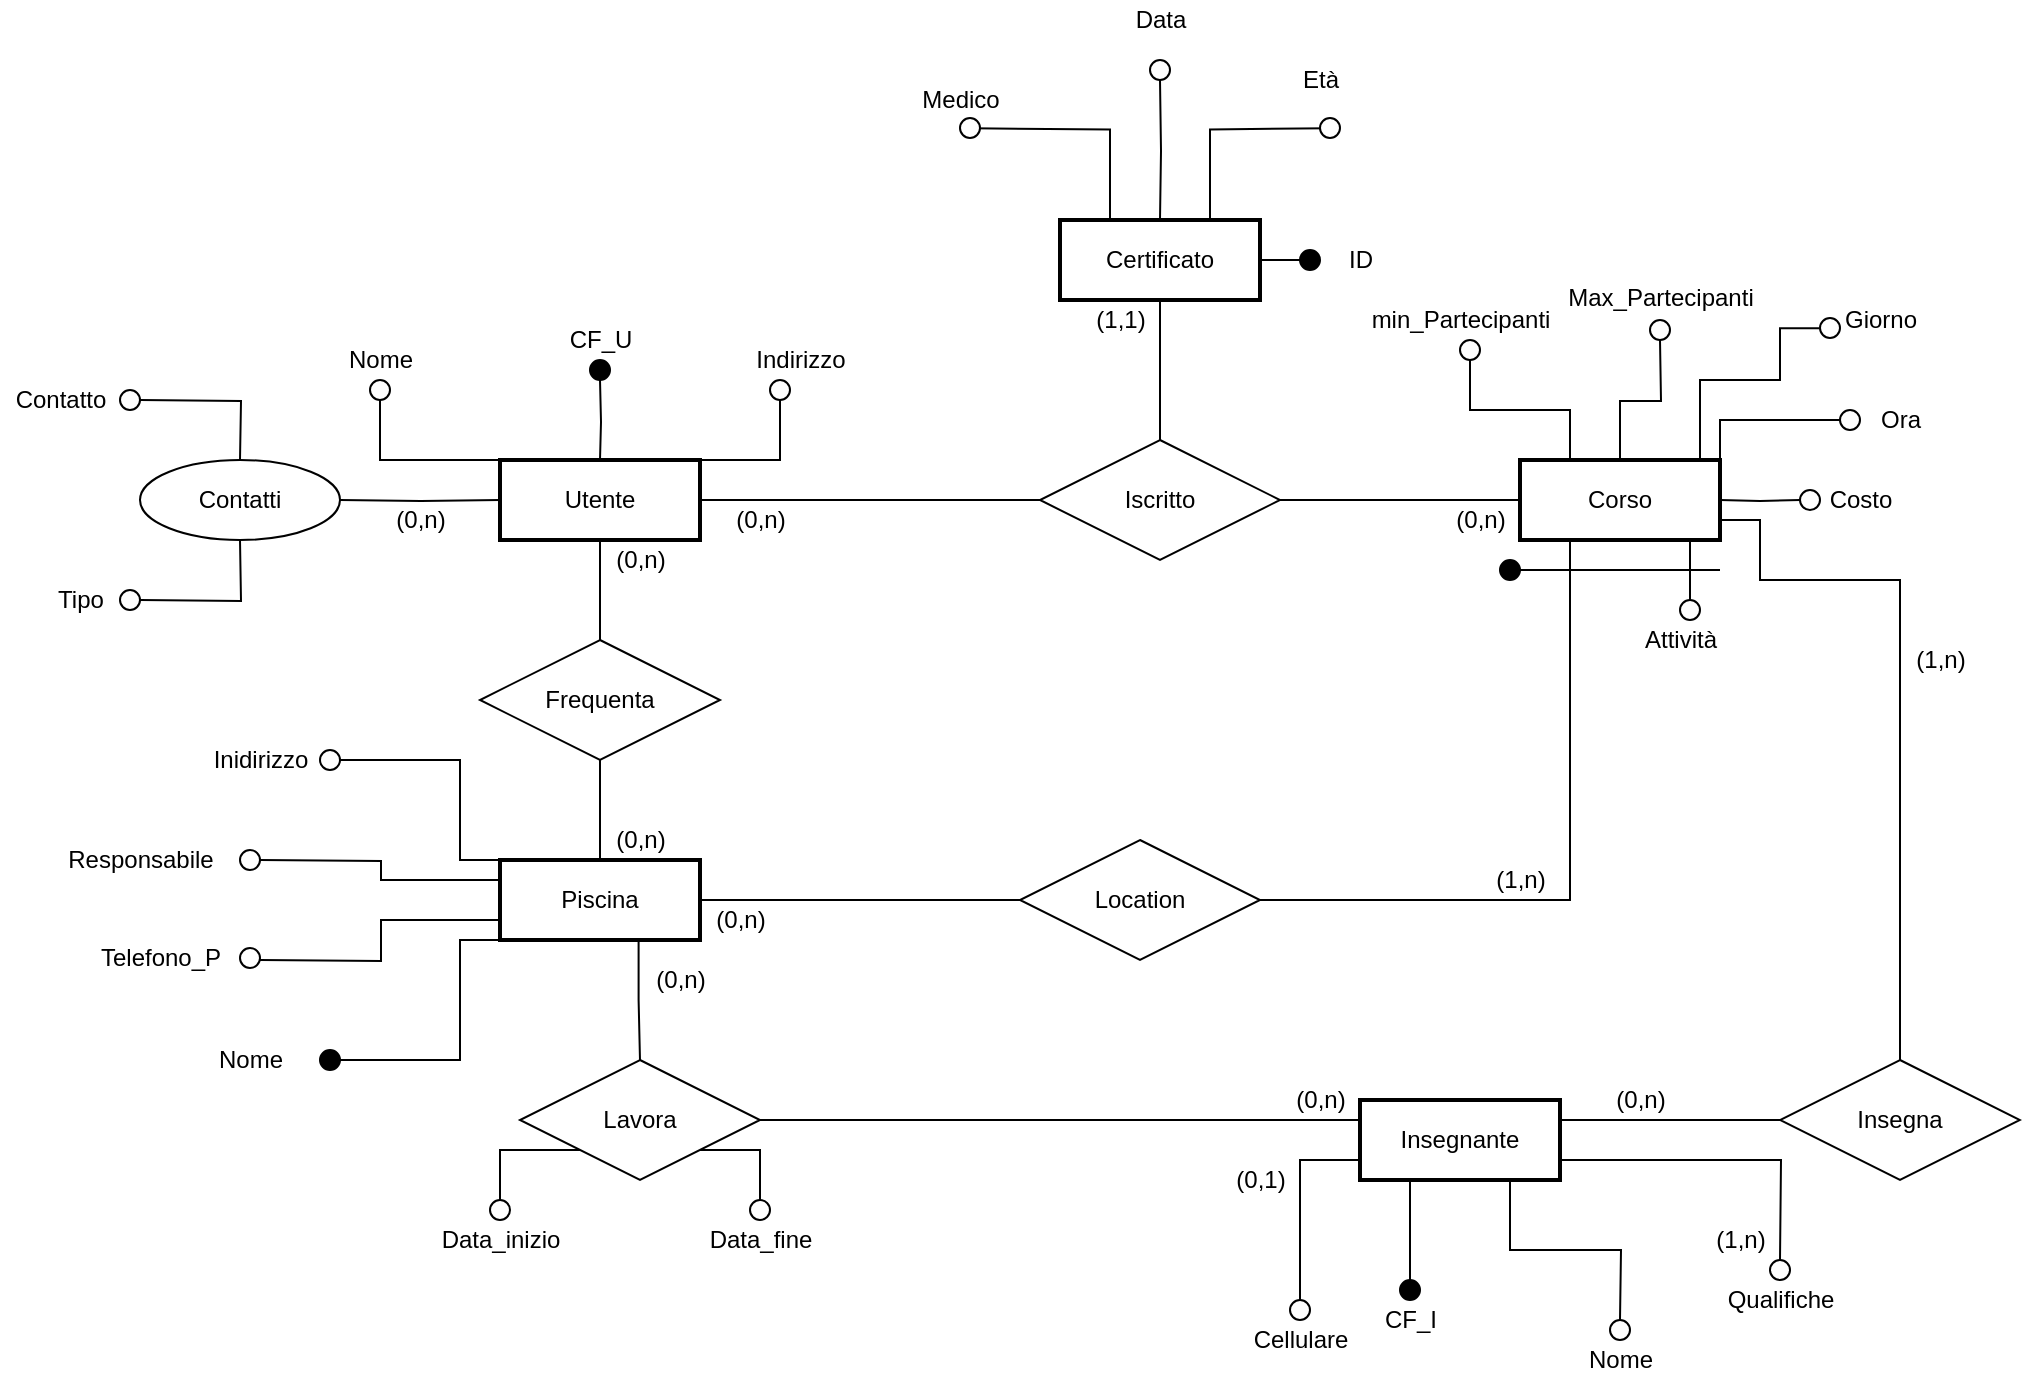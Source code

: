 <mxfile version="17.1.2" type="github">
  <diagram id="R2lEEEUBdFMjLlhIrx00" name="Page-1">
    <mxGraphModel dx="1440" dy="635" grid="1" gridSize="10" guides="1" tooltips="1" connect="1" arrows="1" fold="1" page="1" pageScale="1" pageWidth="1600" pageHeight="900" math="0" shadow="0" extFonts="Permanent Marker^https://fonts.googleapis.com/css?family=Permanent+Marker">
      <root>
        <mxCell id="0" />
        <mxCell id="1" parent="0" />
        <mxCell id="5CXdZSQUnjhNJFEUCRJK-9" style="edgeStyle=orthogonalEdgeStyle;rounded=0;orthogonalLoop=1;jettySize=auto;html=1;exitX=0;exitY=0;exitDx=0;exitDy=0;entryX=0.5;entryY=1;entryDx=0;entryDy=0;endArrow=none;endFill=0;" parent="1" source="5CXdZSQUnjhNJFEUCRJK-2" edge="1">
          <mxGeometry relative="1" as="geometry">
            <Array as="points">
              <mxPoint x="300" y="280" />
            </Array>
            <mxPoint x="300" y="250" as="targetPoint" />
          </mxGeometry>
        </mxCell>
        <mxCell id="5CXdZSQUnjhNJFEUCRJK-11" style="edgeStyle=orthogonalEdgeStyle;rounded=0;orthogonalLoop=1;jettySize=auto;html=1;exitX=1;exitY=0;exitDx=0;exitDy=0;endArrow=none;endFill=0;" parent="1" source="5CXdZSQUnjhNJFEUCRJK-2" edge="1">
          <mxGeometry relative="1" as="geometry">
            <Array as="points">
              <mxPoint x="500" y="280" />
              <mxPoint x="500" y="250" />
            </Array>
            <mxPoint x="500" y="250" as="targetPoint" />
          </mxGeometry>
        </mxCell>
        <mxCell id="OpI3ypkKG4rH72OdDRT5-32" style="edgeStyle=orthogonalEdgeStyle;rounded=0;orthogonalLoop=1;jettySize=auto;html=1;exitX=1;exitY=0.5;exitDx=0;exitDy=0;entryX=0;entryY=0.5;entryDx=0;entryDy=0;endArrow=none;endFill=0;" parent="1" source="5CXdZSQUnjhNJFEUCRJK-2" target="OpI3ypkKG4rH72OdDRT5-29" edge="1">
          <mxGeometry relative="1" as="geometry" />
        </mxCell>
        <mxCell id="5CXdZSQUnjhNJFEUCRJK-2" value="Utente" style="whiteSpace=wrap;html=1;align=center;strokeWidth=2;" parent="1" vertex="1">
          <mxGeometry x="360" y="280" width="100" height="40" as="geometry" />
        </mxCell>
        <mxCell id="OpI3ypkKG4rH72OdDRT5-14" style="edgeStyle=orthogonalEdgeStyle;rounded=0;orthogonalLoop=1;jettySize=auto;html=1;exitX=0.5;exitY=0;exitDx=0;exitDy=0;entryX=0.5;entryY=1;entryDx=0;entryDy=0;endArrow=none;endFill=0;" parent="1" source="5CXdZSQUnjhNJFEUCRJK-3" target="5CXdZSQUnjhNJFEUCRJK-2" edge="1">
          <mxGeometry relative="1" as="geometry" />
        </mxCell>
        <mxCell id="OpI3ypkKG4rH72OdDRT5-15" style="edgeStyle=orthogonalEdgeStyle;rounded=0;orthogonalLoop=1;jettySize=auto;html=1;exitX=0.5;exitY=1;exitDx=0;exitDy=0;entryX=0.5;entryY=0;entryDx=0;entryDy=0;endArrow=none;endFill=0;" parent="1" source="5CXdZSQUnjhNJFEUCRJK-3" target="OpI3ypkKG4rH72OdDRT5-13" edge="1">
          <mxGeometry relative="1" as="geometry" />
        </mxCell>
        <mxCell id="5CXdZSQUnjhNJFEUCRJK-3" value="Frequenta" style="shape=rhombus;perimeter=rhombusPerimeter;whiteSpace=wrap;html=1;align=center;" parent="1" vertex="1">
          <mxGeometry x="350" y="370" width="120" height="60" as="geometry" />
        </mxCell>
        <mxCell id="5CXdZSQUnjhNJFEUCRJK-10" style="edgeStyle=orthogonalEdgeStyle;rounded=0;orthogonalLoop=1;jettySize=auto;html=1;entryX=0.5;entryY=0;entryDx=0;entryDy=0;endArrow=none;endFill=0;startArrow=none;" parent="1" target="5CXdZSQUnjhNJFEUCRJK-2" edge="1">
          <mxGeometry relative="1" as="geometry">
            <mxPoint x="410" y="240" as="sourcePoint" />
          </mxGeometry>
        </mxCell>
        <mxCell id="OpI3ypkKG4rH72OdDRT5-2" style="edgeStyle=orthogonalEdgeStyle;rounded=0;orthogonalLoop=1;jettySize=auto;html=1;exitX=1;exitY=0.5;exitDx=0;exitDy=0;entryX=0;entryY=0.5;entryDx=0;entryDy=0;endArrow=none;endFill=0;" parent="1" target="5CXdZSQUnjhNJFEUCRJK-2" edge="1">
          <mxGeometry relative="1" as="geometry">
            <mxPoint x="280" y="300" as="sourcePoint" />
          </mxGeometry>
        </mxCell>
        <mxCell id="OpI3ypkKG4rH72OdDRT5-3" value="(0,n)" style="text;html=1;align=center;verticalAlign=middle;resizable=0;points=[];autosize=1;strokeColor=none;fillColor=none;" parent="1" vertex="1">
          <mxGeometry x="300" y="300" width="40" height="20" as="geometry" />
        </mxCell>
        <mxCell id="OpI3ypkKG4rH72OdDRT5-8" style="edgeStyle=orthogonalEdgeStyle;rounded=0;orthogonalLoop=1;jettySize=auto;html=1;exitX=1;exitY=0.5;exitDx=0;exitDy=0;entryX=0.5;entryY=0;entryDx=0;entryDy=0;endArrow=none;endFill=0;" parent="1" edge="1">
          <mxGeometry relative="1" as="geometry">
            <mxPoint x="180.0" y="250" as="sourcePoint" />
            <mxPoint x="230" y="280" as="targetPoint" />
          </mxGeometry>
        </mxCell>
        <mxCell id="OpI3ypkKG4rH72OdDRT5-7" style="edgeStyle=orthogonalEdgeStyle;rounded=0;orthogonalLoop=1;jettySize=auto;html=1;exitX=1;exitY=0.5;exitDx=0;exitDy=0;endArrow=none;endFill=0;" parent="1" edge="1">
          <mxGeometry relative="1" as="geometry">
            <mxPoint x="180.0" y="350" as="sourcePoint" />
            <mxPoint x="230" y="320" as="targetPoint" />
          </mxGeometry>
        </mxCell>
        <mxCell id="OpI3ypkKG4rH72OdDRT5-46" style="edgeStyle=orthogonalEdgeStyle;rounded=0;orthogonalLoop=1;jettySize=auto;html=1;exitX=1;exitY=0.5;exitDx=0;exitDy=0;entryX=0;entryY=0.5;entryDx=0;entryDy=0;endArrow=none;endFill=0;" parent="1" source="OpI3ypkKG4rH72OdDRT5-13" target="OpI3ypkKG4rH72OdDRT5-45" edge="1">
          <mxGeometry relative="1" as="geometry" />
        </mxCell>
        <mxCell id="OpI3ypkKG4rH72OdDRT5-75" style="edgeStyle=orthogonalEdgeStyle;rounded=0;orthogonalLoop=1;jettySize=auto;html=1;exitX=0.693;exitY=1;exitDx=0;exitDy=0;entryX=0.5;entryY=0;entryDx=0;entryDy=0;endArrow=none;endFill=0;exitPerimeter=0;" parent="1" source="OpI3ypkKG4rH72OdDRT5-13" target="OpI3ypkKG4rH72OdDRT5-74" edge="1">
          <mxGeometry relative="1" as="geometry" />
        </mxCell>
        <mxCell id="OpI3ypkKG4rH72OdDRT5-13" value="Piscina" style="whiteSpace=wrap;html=1;align=center;strokeWidth=2;" parent="1" vertex="1">
          <mxGeometry x="360" y="480" width="100" height="40" as="geometry" />
        </mxCell>
        <mxCell id="OpI3ypkKG4rH72OdDRT5-21" style="edgeStyle=orthogonalEdgeStyle;rounded=0;orthogonalLoop=1;jettySize=auto;html=1;exitX=1;exitY=0.5;exitDx=0;exitDy=0;entryX=0;entryY=0;entryDx=0;entryDy=0;endArrow=none;endFill=0;" parent="1" target="OpI3ypkKG4rH72OdDRT5-13" edge="1">
          <mxGeometry relative="1" as="geometry">
            <Array as="points">
              <mxPoint x="340" y="430" />
              <mxPoint x="340" y="480" />
            </Array>
            <mxPoint x="280" y="430" as="sourcePoint" />
          </mxGeometry>
        </mxCell>
        <mxCell id="OpI3ypkKG4rH72OdDRT5-22" style="edgeStyle=orthogonalEdgeStyle;rounded=0;orthogonalLoop=1;jettySize=auto;html=1;exitX=1;exitY=0.5;exitDx=0;exitDy=0;entryX=0;entryY=0.25;entryDx=0;entryDy=0;endArrow=none;endFill=0;" parent="1" target="OpI3ypkKG4rH72OdDRT5-13" edge="1">
          <mxGeometry relative="1" as="geometry">
            <mxPoint x="240" y="480" as="sourcePoint" />
          </mxGeometry>
        </mxCell>
        <mxCell id="OpI3ypkKG4rH72OdDRT5-24" style="edgeStyle=orthogonalEdgeStyle;rounded=0;orthogonalLoop=1;jettySize=auto;html=1;exitX=1;exitY=0.5;exitDx=0;exitDy=0;endArrow=none;endFill=0;entryX=0;entryY=0.75;entryDx=0;entryDy=0;" parent="1" target="OpI3ypkKG4rH72OdDRT5-13" edge="1">
          <mxGeometry relative="1" as="geometry">
            <mxPoint x="320" y="520" as="targetPoint" />
            <mxPoint x="240" y="530" as="sourcePoint" />
          </mxGeometry>
        </mxCell>
        <mxCell id="OpI3ypkKG4rH72OdDRT5-25" style="edgeStyle=orthogonalEdgeStyle;rounded=0;orthogonalLoop=1;jettySize=auto;html=1;exitX=1;exitY=0.5;exitDx=0;exitDy=0;entryX=0;entryY=1;entryDx=0;entryDy=0;endArrow=none;endFill=0;" parent="1" target="OpI3ypkKG4rH72OdDRT5-13" edge="1">
          <mxGeometry relative="1" as="geometry">
            <Array as="points">
              <mxPoint x="340" y="580" />
              <mxPoint x="340" y="520" />
            </Array>
            <mxPoint x="280" y="580" as="sourcePoint" />
          </mxGeometry>
        </mxCell>
        <mxCell id="OpI3ypkKG4rH72OdDRT5-26" value="(0,n)" style="text;html=1;align=center;verticalAlign=middle;resizable=0;points=[];autosize=1;strokeColor=none;fillColor=none;" parent="1" vertex="1">
          <mxGeometry x="410" y="320" width="40" height="20" as="geometry" />
        </mxCell>
        <mxCell id="OpI3ypkKG4rH72OdDRT5-28" value="(0,n)" style="text;html=1;align=center;verticalAlign=middle;resizable=0;points=[];autosize=1;strokeColor=none;fillColor=none;" parent="1" vertex="1">
          <mxGeometry x="410" y="460" width="40" height="20" as="geometry" />
        </mxCell>
        <mxCell id="OpI3ypkKG4rH72OdDRT5-34" style="edgeStyle=orthogonalEdgeStyle;rounded=0;orthogonalLoop=1;jettySize=auto;html=1;exitX=1;exitY=0.5;exitDx=0;exitDy=0;entryX=0;entryY=0.5;entryDx=0;entryDy=0;endArrow=none;endFill=0;" parent="1" source="OpI3ypkKG4rH72OdDRT5-29" target="OpI3ypkKG4rH72OdDRT5-30" edge="1">
          <mxGeometry relative="1" as="geometry" />
        </mxCell>
        <mxCell id="OpI3ypkKG4rH72OdDRT5-29" value="Iscritto" style="shape=rhombus;perimeter=rhombusPerimeter;whiteSpace=wrap;html=1;align=center;" parent="1" vertex="1">
          <mxGeometry x="630" y="270" width="120" height="60" as="geometry" />
        </mxCell>
        <mxCell id="OpI3ypkKG4rH72OdDRT5-53" style="edgeStyle=orthogonalEdgeStyle;rounded=0;orthogonalLoop=1;jettySize=auto;html=1;exitX=0.75;exitY=1;exitDx=0;exitDy=0;entryX=0.5;entryY=0;entryDx=0;entryDy=0;endArrow=none;endFill=0;" parent="1" source="OpI3ypkKG4rH72OdDRT5-30" edge="1">
          <mxGeometry relative="1" as="geometry">
            <mxPoint x="955" y="350" as="targetPoint" />
          </mxGeometry>
        </mxCell>
        <mxCell id="OpI3ypkKG4rH72OdDRT5-71" style="edgeStyle=orthogonalEdgeStyle;rounded=0;orthogonalLoop=1;jettySize=auto;html=1;exitX=1;exitY=0.75;exitDx=0;exitDy=0;endArrow=none;endFill=0;" parent="1" source="OpI3ypkKG4rH72OdDRT5-30" edge="1">
          <mxGeometry relative="1" as="geometry">
            <mxPoint x="1060" y="580" as="targetPoint" />
            <Array as="points">
              <mxPoint x="990" y="310" />
              <mxPoint x="990" y="340" />
              <mxPoint x="1060" y="340" />
            </Array>
          </mxGeometry>
        </mxCell>
        <mxCell id="OpI3ypkKG4rH72OdDRT5-30" value="Corso" style="whiteSpace=wrap;html=1;align=center;strokeWidth=2;" parent="1" vertex="1">
          <mxGeometry x="870" y="280" width="100" height="40" as="geometry" />
        </mxCell>
        <mxCell id="OpI3ypkKG4rH72OdDRT5-33" style="edgeStyle=orthogonalEdgeStyle;rounded=0;orthogonalLoop=1;jettySize=auto;html=1;exitX=0.5;exitY=1;exitDx=0;exitDy=0;endArrow=none;endFill=0;" parent="1" source="OpI3ypkKG4rH72OdDRT5-31" target="OpI3ypkKG4rH72OdDRT5-29" edge="1">
          <mxGeometry relative="1" as="geometry" />
        </mxCell>
        <mxCell id="OpI3ypkKG4rH72OdDRT5-51" style="edgeStyle=orthogonalEdgeStyle;rounded=0;orthogonalLoop=1;jettySize=auto;html=1;exitX=1;exitY=0.5;exitDx=0;exitDy=0;entryX=0;entryY=0.5;entryDx=0;entryDy=0;endArrow=none;endFill=0;" parent="1" source="OpI3ypkKG4rH72OdDRT5-31" edge="1">
          <mxGeometry relative="1" as="geometry">
            <mxPoint x="760.0" y="180" as="targetPoint" />
          </mxGeometry>
        </mxCell>
        <mxCell id="OpI3ypkKG4rH72OdDRT5-31" value="Certificato" style="whiteSpace=wrap;html=1;align=center;strokeWidth=2;" parent="1" vertex="1">
          <mxGeometry x="640" y="160" width="100" height="40" as="geometry" />
        </mxCell>
        <mxCell id="OpI3ypkKG4rH72OdDRT5-38" style="edgeStyle=orthogonalEdgeStyle;rounded=0;orthogonalLoop=1;jettySize=auto;html=1;exitX=1;exitY=1;exitDx=0;exitDy=0;entryX=0.25;entryY=0;entryDx=0;entryDy=0;endArrow=none;endFill=0;" parent="1" target="OpI3ypkKG4rH72OdDRT5-31" edge="1">
          <mxGeometry relative="1" as="geometry">
            <mxPoint x="595.248" y="114.185" as="sourcePoint" />
          </mxGeometry>
        </mxCell>
        <mxCell id="OpI3ypkKG4rH72OdDRT5-39" style="edgeStyle=orthogonalEdgeStyle;rounded=0;orthogonalLoop=1;jettySize=auto;html=1;exitX=0.5;exitY=1;exitDx=0;exitDy=0;entryX=0.5;entryY=0;entryDx=0;entryDy=0;endArrow=none;endFill=0;" parent="1" target="OpI3ypkKG4rH72OdDRT5-31" edge="1">
          <mxGeometry relative="1" as="geometry">
            <mxPoint x="690" y="90" as="sourcePoint" />
          </mxGeometry>
        </mxCell>
        <mxCell id="OpI3ypkKG4rH72OdDRT5-40" style="edgeStyle=orthogonalEdgeStyle;rounded=0;orthogonalLoop=1;jettySize=auto;html=1;exitX=0;exitY=1;exitDx=0;exitDy=0;entryX=0.75;entryY=0;entryDx=0;entryDy=0;endArrow=none;endFill=0;" parent="1" target="OpI3ypkKG4rH72OdDRT5-31" edge="1">
          <mxGeometry relative="1" as="geometry">
            <mxPoint x="774.696" y="114.163" as="sourcePoint" />
          </mxGeometry>
        </mxCell>
        <mxCell id="OpI3ypkKG4rH72OdDRT5-41" value="(1,1)" style="text;html=1;align=center;verticalAlign=middle;resizable=0;points=[];autosize=1;strokeColor=none;fillColor=none;" parent="1" vertex="1">
          <mxGeometry x="650" y="200" width="40" height="20" as="geometry" />
        </mxCell>
        <mxCell id="OpI3ypkKG4rH72OdDRT5-43" value="(0,n)" style="text;html=1;align=center;verticalAlign=middle;resizable=0;points=[];autosize=1;strokeColor=none;fillColor=none;" parent="1" vertex="1">
          <mxGeometry x="470" y="300" width="40" height="20" as="geometry" />
        </mxCell>
        <mxCell id="OpI3ypkKG4rH72OdDRT5-44" value="(0,n)" style="text;html=1;align=center;verticalAlign=middle;resizable=0;points=[];autosize=1;strokeColor=none;fillColor=none;" parent="1" vertex="1">
          <mxGeometry x="830" y="300" width="40" height="20" as="geometry" />
        </mxCell>
        <mxCell id="OpI3ypkKG4rH72OdDRT5-47" style="edgeStyle=orthogonalEdgeStyle;rounded=0;orthogonalLoop=1;jettySize=auto;html=1;exitX=1;exitY=0.5;exitDx=0;exitDy=0;endArrow=none;endFill=0;entryX=0.25;entryY=1;entryDx=0;entryDy=0;" parent="1" source="OpI3ypkKG4rH72OdDRT5-45" target="OpI3ypkKG4rH72OdDRT5-30" edge="1">
          <mxGeometry relative="1" as="geometry">
            <mxPoint x="1200" y="320" as="targetPoint" />
            <Array as="points">
              <mxPoint x="895" y="500" />
            </Array>
          </mxGeometry>
        </mxCell>
        <mxCell id="OpI3ypkKG4rH72OdDRT5-45" value="Location" style="shape=rhombus;perimeter=rhombusPerimeter;whiteSpace=wrap;html=1;align=center;" parent="1" vertex="1">
          <mxGeometry x="620" y="470" width="120" height="60" as="geometry" />
        </mxCell>
        <mxCell id="OpI3ypkKG4rH72OdDRT5-48" value="(0,n)" style="text;html=1;align=center;verticalAlign=middle;resizable=0;points=[];autosize=1;strokeColor=none;fillColor=none;" parent="1" vertex="1">
          <mxGeometry x="460" y="500" width="40" height="20" as="geometry" />
        </mxCell>
        <mxCell id="OpI3ypkKG4rH72OdDRT5-49" value="(1,n)" style="text;html=1;align=center;verticalAlign=middle;resizable=0;points=[];autosize=1;strokeColor=none;fillColor=none;" parent="1" vertex="1">
          <mxGeometry x="850" y="480" width="40" height="20" as="geometry" />
        </mxCell>
        <mxCell id="OpI3ypkKG4rH72OdDRT5-54" value="" style="line;strokeWidth=1;rotatable=0;dashed=0;labelPosition=right;align=left;verticalAlign=middle;spacingTop=0;spacingLeft=6;points=[];portConstraint=eastwest;" parent="1" vertex="1">
          <mxGeometry x="870" y="330" width="100" height="10" as="geometry" />
        </mxCell>
        <mxCell id="OpI3ypkKG4rH72OdDRT5-57" value="" style="ellipse;whiteSpace=wrap;html=1;aspect=fixed;strokeWidth=1;fillColor=#000000;" parent="1" vertex="1">
          <mxGeometry x="860" y="330" width="10" height="10" as="geometry" />
        </mxCell>
        <mxCell id="OpI3ypkKG4rH72OdDRT5-65" style="edgeStyle=orthogonalEdgeStyle;rounded=0;orthogonalLoop=1;jettySize=auto;html=1;exitX=0.5;exitY=1;exitDx=0;exitDy=0;entryX=0.25;entryY=0;entryDx=0;entryDy=0;endArrow=none;endFill=0;" parent="1" source="ocWY-6eV0XCtgGsiYkdO-39" target="OpI3ypkKG4rH72OdDRT5-30" edge="1">
          <mxGeometry relative="1" as="geometry">
            <mxPoint x="840" y="250.0" as="sourcePoint" />
          </mxGeometry>
        </mxCell>
        <mxCell id="OpI3ypkKG4rH72OdDRT5-66" style="edgeStyle=orthogonalEdgeStyle;rounded=0;orthogonalLoop=1;jettySize=auto;html=1;exitX=0.5;exitY=1;exitDx=0;exitDy=0;entryX=0.5;entryY=0;entryDx=0;entryDy=0;endArrow=none;endFill=0;" parent="1" target="OpI3ypkKG4rH72OdDRT5-30" edge="1">
          <mxGeometry relative="1" as="geometry">
            <mxPoint x="940" y="220" as="sourcePoint" />
          </mxGeometry>
        </mxCell>
        <mxCell id="OpI3ypkKG4rH72OdDRT5-67" style="edgeStyle=orthogonalEdgeStyle;rounded=0;orthogonalLoop=1;jettySize=auto;html=1;exitX=0;exitY=1;exitDx=0;exitDy=0;entryX=0.75;entryY=0;entryDx=0;entryDy=0;endArrow=none;endFill=0;" parent="1" target="OpI3ypkKG4rH72OdDRT5-30" edge="1">
          <mxGeometry relative="1" as="geometry">
            <Array as="points">
              <mxPoint x="1000" y="214" />
              <mxPoint x="1000" y="240" />
              <mxPoint x="960" y="240" />
              <mxPoint x="960" y="280" />
            </Array>
            <mxPoint x="1019.645" y="214.142" as="sourcePoint" />
          </mxGeometry>
        </mxCell>
        <mxCell id="OpI3ypkKG4rH72OdDRT5-68" style="edgeStyle=orthogonalEdgeStyle;rounded=0;orthogonalLoop=1;jettySize=auto;html=1;exitX=0;exitY=0.5;exitDx=0;exitDy=0;entryX=1;entryY=0;entryDx=0;entryDy=0;endArrow=none;endFill=0;" parent="1" source="ocWY-6eV0XCtgGsiYkdO-33" target="OpI3ypkKG4rH72OdDRT5-30" edge="1">
          <mxGeometry relative="1" as="geometry">
            <Array as="points">
              <mxPoint x="970" y="260" />
            </Array>
            <mxPoint x="1010.0" y="250" as="sourcePoint" />
          </mxGeometry>
        </mxCell>
        <mxCell id="OpI3ypkKG4rH72OdDRT5-69" style="edgeStyle=orthogonalEdgeStyle;rounded=0;orthogonalLoop=1;jettySize=auto;html=1;exitX=0;exitY=0.5;exitDx=0;exitDy=0;entryX=1;entryY=0.5;entryDx=0;entryDy=0;endArrow=none;endFill=0;" parent="1" target="OpI3ypkKG4rH72OdDRT5-30" edge="1">
          <mxGeometry relative="1" as="geometry">
            <mxPoint x="1010.0" y="300" as="sourcePoint" />
          </mxGeometry>
        </mxCell>
        <mxCell id="OpI3ypkKG4rH72OdDRT5-82" style="edgeStyle=orthogonalEdgeStyle;rounded=0;orthogonalLoop=1;jettySize=auto;html=1;exitX=1;exitY=0.75;exitDx=0;exitDy=0;endArrow=none;endFill=0;" parent="1" source="OpI3ypkKG4rH72OdDRT5-70" edge="1">
          <mxGeometry relative="1" as="geometry">
            <mxPoint x="1000" y="680" as="targetPoint" />
          </mxGeometry>
        </mxCell>
        <mxCell id="OpI3ypkKG4rH72OdDRT5-90" style="edgeStyle=orthogonalEdgeStyle;rounded=0;orthogonalLoop=1;jettySize=auto;html=1;exitX=0.25;exitY=1;exitDx=0;exitDy=0;endArrow=none;endFill=0;" parent="1" source="OpI3ypkKG4rH72OdDRT5-70" edge="1">
          <mxGeometry relative="1" as="geometry">
            <mxPoint x="815" y="690" as="targetPoint" />
          </mxGeometry>
        </mxCell>
        <mxCell id="OpI3ypkKG4rH72OdDRT5-91" style="edgeStyle=orthogonalEdgeStyle;rounded=0;orthogonalLoop=1;jettySize=auto;html=1;exitX=0.75;exitY=1;exitDx=0;exitDy=0;endArrow=none;endFill=0;" parent="1" source="OpI3ypkKG4rH72OdDRT5-70" edge="1">
          <mxGeometry relative="1" as="geometry">
            <mxPoint x="920" y="710" as="targetPoint" />
          </mxGeometry>
        </mxCell>
        <mxCell id="OpI3ypkKG4rH72OdDRT5-70" value="Insegnante" style="whiteSpace=wrap;html=1;align=center;strokeWidth=2;" parent="1" vertex="1">
          <mxGeometry x="790" y="600" width="100" height="40" as="geometry" />
        </mxCell>
        <mxCell id="OpI3ypkKG4rH72OdDRT5-73" style="edgeStyle=orthogonalEdgeStyle;rounded=0;orthogonalLoop=1;jettySize=auto;html=1;exitX=0;exitY=0.5;exitDx=0;exitDy=0;entryX=1;entryY=0.25;entryDx=0;entryDy=0;endArrow=none;endFill=0;" parent="1" source="OpI3ypkKG4rH72OdDRT5-72" target="OpI3ypkKG4rH72OdDRT5-70" edge="1">
          <mxGeometry relative="1" as="geometry" />
        </mxCell>
        <mxCell id="OpI3ypkKG4rH72OdDRT5-72" value="Insegna" style="shape=rhombus;perimeter=rhombusPerimeter;whiteSpace=wrap;html=1;align=center;" parent="1" vertex="1">
          <mxGeometry x="1000" y="580" width="120" height="60" as="geometry" />
        </mxCell>
        <mxCell id="OpI3ypkKG4rH72OdDRT5-76" style="edgeStyle=orthogonalEdgeStyle;rounded=0;orthogonalLoop=1;jettySize=auto;html=1;exitX=1;exitY=0.5;exitDx=0;exitDy=0;entryX=0;entryY=0.25;entryDx=0;entryDy=0;endArrow=none;endFill=0;" parent="1" source="OpI3ypkKG4rH72OdDRT5-74" target="OpI3ypkKG4rH72OdDRT5-70" edge="1">
          <mxGeometry relative="1" as="geometry" />
        </mxCell>
        <mxCell id="OpI3ypkKG4rH72OdDRT5-74" value="Lavora" style="shape=rhombus;perimeter=rhombusPerimeter;whiteSpace=wrap;html=1;align=center;" parent="1" vertex="1">
          <mxGeometry x="370" y="580" width="120" height="60" as="geometry" />
        </mxCell>
        <mxCell id="OpI3ypkKG4rH72OdDRT5-79" style="edgeStyle=orthogonalEdgeStyle;rounded=0;orthogonalLoop=1;jettySize=auto;html=1;entryX=0;entryY=1;entryDx=0;entryDy=0;endArrow=none;endFill=0;" parent="1" target="OpI3ypkKG4rH72OdDRT5-74" edge="1">
          <mxGeometry relative="1" as="geometry">
            <Array as="points">
              <mxPoint x="360" y="650" />
              <mxPoint x="360" y="625" />
            </Array>
            <mxPoint x="360" y="650" as="sourcePoint" />
          </mxGeometry>
        </mxCell>
        <mxCell id="OpI3ypkKG4rH72OdDRT5-80" style="edgeStyle=orthogonalEdgeStyle;rounded=0;orthogonalLoop=1;jettySize=auto;html=1;exitX=0.5;exitY=0;exitDx=0;exitDy=0;entryX=1;entryY=1;entryDx=0;entryDy=0;endArrow=none;endFill=0;" parent="1" source="ocWY-6eV0XCtgGsiYkdO-50" target="OpI3ypkKG4rH72OdDRT5-74" edge="1">
          <mxGeometry relative="1" as="geometry">
            <Array as="points">
              <mxPoint x="490" y="625" />
            </Array>
            <mxPoint x="480" y="650" as="sourcePoint" />
          </mxGeometry>
        </mxCell>
        <mxCell id="OpI3ypkKG4rH72OdDRT5-83" value="(1,n)" style="text;html=1;align=center;verticalAlign=middle;resizable=0;points=[];autosize=1;strokeColor=none;fillColor=none;" parent="1" vertex="1">
          <mxGeometry x="960" y="660" width="40" height="20" as="geometry" />
        </mxCell>
        <mxCell id="OpI3ypkKG4rH72OdDRT5-88" style="edgeStyle=orthogonalEdgeStyle;rounded=0;orthogonalLoop=1;jettySize=auto;html=1;exitX=0.5;exitY=0;exitDx=0;exitDy=0;entryX=0;entryY=0.75;entryDx=0;entryDy=0;endArrow=none;endFill=0;" parent="1" source="ocWY-6eV0XCtgGsiYkdO-48" target="OpI3ypkKG4rH72OdDRT5-70" edge="1">
          <mxGeometry relative="1" as="geometry">
            <mxPoint x="720" y="670" as="sourcePoint" />
          </mxGeometry>
        </mxCell>
        <mxCell id="OpI3ypkKG4rH72OdDRT5-89" value="(0,1)" style="text;html=1;align=center;verticalAlign=middle;resizable=0;points=[];autosize=1;strokeColor=none;fillColor=none;" parent="1" vertex="1">
          <mxGeometry x="720" y="630" width="40" height="20" as="geometry" />
        </mxCell>
        <mxCell id="OpI3ypkKG4rH72OdDRT5-92" value="(0,n)" style="text;html=1;align=center;verticalAlign=middle;resizable=0;points=[];autosize=1;strokeColor=none;fillColor=none;" parent="1" vertex="1">
          <mxGeometry x="430" y="530" width="40" height="20" as="geometry" />
        </mxCell>
        <mxCell id="OpI3ypkKG4rH72OdDRT5-93" value="(0,n)" style="text;html=1;align=center;verticalAlign=middle;resizable=0;points=[];autosize=1;strokeColor=none;fillColor=none;" parent="1" vertex="1">
          <mxGeometry x="750" y="590" width="40" height="20" as="geometry" />
        </mxCell>
        <mxCell id="OpI3ypkKG4rH72OdDRT5-94" value="(0,n)" style="text;html=1;align=center;verticalAlign=middle;resizable=0;points=[];autosize=1;strokeColor=none;fillColor=none;" parent="1" vertex="1">
          <mxGeometry x="910" y="590" width="40" height="20" as="geometry" />
        </mxCell>
        <mxCell id="OpI3ypkKG4rH72OdDRT5-95" value="(1,n)" style="text;html=1;align=center;verticalAlign=middle;resizable=0;points=[];autosize=1;strokeColor=none;fillColor=none;" parent="1" vertex="1">
          <mxGeometry x="1060" y="370" width="40" height="20" as="geometry" />
        </mxCell>
        <mxCell id="ocWY-6eV0XCtgGsiYkdO-6" value="" style="ellipse;whiteSpace=wrap;html=1;aspect=fixed;fillColor=#FFFFFF;" vertex="1" parent="1">
          <mxGeometry x="495" y="240" width="10" height="10" as="geometry" />
        </mxCell>
        <mxCell id="ocWY-6eV0XCtgGsiYkdO-8" value="Indirizzo" style="text;html=1;align=center;verticalAlign=middle;resizable=0;points=[];autosize=1;strokeColor=none;fillColor=none;" vertex="1" parent="1">
          <mxGeometry x="480" y="220" width="60" height="20" as="geometry" />
        </mxCell>
        <mxCell id="ocWY-6eV0XCtgGsiYkdO-10" value="" style="ellipse;whiteSpace=wrap;html=1;aspect=fixed;fillColor=#000000;" vertex="1" parent="1">
          <mxGeometry x="405" y="230" width="10" height="10" as="geometry" />
        </mxCell>
        <mxCell id="ocWY-6eV0XCtgGsiYkdO-12" value="CF_U" style="text;html=1;align=center;verticalAlign=middle;resizable=0;points=[];autosize=1;strokeColor=none;fillColor=none;" vertex="1" parent="1">
          <mxGeometry x="385" y="210" width="50" height="20" as="geometry" />
        </mxCell>
        <mxCell id="ocWY-6eV0XCtgGsiYkdO-13" value="" style="ellipse;whiteSpace=wrap;html=1;aspect=fixed;fillColor=#FFFFFF;" vertex="1" parent="1">
          <mxGeometry x="295" y="240" width="10" height="10" as="geometry" />
        </mxCell>
        <mxCell id="ocWY-6eV0XCtgGsiYkdO-14" value="Nome" style="text;html=1;align=center;verticalAlign=middle;resizable=0;points=[];autosize=1;strokeColor=none;fillColor=none;" vertex="1" parent="1">
          <mxGeometry x="275" y="220" width="50" height="20" as="geometry" />
        </mxCell>
        <mxCell id="ocWY-6eV0XCtgGsiYkdO-16" value="Contatti" style="ellipse;whiteSpace=wrap;html=1;align=center;" vertex="1" parent="1">
          <mxGeometry x="180" y="280" width="100" height="40" as="geometry" />
        </mxCell>
        <mxCell id="ocWY-6eV0XCtgGsiYkdO-17" value="" style="ellipse;whiteSpace=wrap;html=1;aspect=fixed;fillColor=#FFFFFF;" vertex="1" parent="1">
          <mxGeometry x="170" y="245" width="10" height="10" as="geometry" />
        </mxCell>
        <mxCell id="ocWY-6eV0XCtgGsiYkdO-18" value="" style="ellipse;whiteSpace=wrap;html=1;aspect=fixed;fillColor=#FFFFFF;" vertex="1" parent="1">
          <mxGeometry x="170" y="345" width="10" height="10" as="geometry" />
        </mxCell>
        <mxCell id="ocWY-6eV0XCtgGsiYkdO-19" value="Tipo" style="text;html=1;align=center;verticalAlign=middle;resizable=0;points=[];autosize=1;strokeColor=none;fillColor=none;" vertex="1" parent="1">
          <mxGeometry x="130" y="340" width="40" height="20" as="geometry" />
        </mxCell>
        <mxCell id="ocWY-6eV0XCtgGsiYkdO-20" value="Contatto" style="text;html=1;align=center;verticalAlign=middle;resizable=0;points=[];autosize=1;strokeColor=none;fillColor=none;" vertex="1" parent="1">
          <mxGeometry x="110" y="240" width="60" height="20" as="geometry" />
        </mxCell>
        <mxCell id="ocWY-6eV0XCtgGsiYkdO-21" value="" style="ellipse;whiteSpace=wrap;html=1;aspect=fixed;fillColor=#FFFFFF;" vertex="1" parent="1">
          <mxGeometry x="590" y="109" width="10" height="10" as="geometry" />
        </mxCell>
        <mxCell id="ocWY-6eV0XCtgGsiYkdO-22" value="Medico" style="text;html=1;align=center;verticalAlign=middle;resizable=0;points=[];autosize=1;strokeColor=none;fillColor=none;" vertex="1" parent="1">
          <mxGeometry x="565" y="90" width="50" height="20" as="geometry" />
        </mxCell>
        <mxCell id="ocWY-6eV0XCtgGsiYkdO-23" value="" style="ellipse;whiteSpace=wrap;html=1;aspect=fixed;fillColor=#FFFFFF;" vertex="1" parent="1">
          <mxGeometry x="685" y="80" width="10" height="10" as="geometry" />
        </mxCell>
        <mxCell id="ocWY-6eV0XCtgGsiYkdO-24" value="Data" style="text;html=1;align=center;verticalAlign=middle;resizable=0;points=[];autosize=1;strokeColor=none;fillColor=none;" vertex="1" parent="1">
          <mxGeometry x="670" y="50" width="40" height="20" as="geometry" />
        </mxCell>
        <mxCell id="ocWY-6eV0XCtgGsiYkdO-25" value="" style="ellipse;whiteSpace=wrap;html=1;aspect=fixed;fillColor=#FFFFFF;" vertex="1" parent="1">
          <mxGeometry x="770" y="109" width="10" height="10" as="geometry" />
        </mxCell>
        <mxCell id="ocWY-6eV0XCtgGsiYkdO-26" value="Età" style="text;html=1;align=center;verticalAlign=middle;resizable=0;points=[];autosize=1;strokeColor=none;fillColor=none;" vertex="1" parent="1">
          <mxGeometry x="755" y="80" width="30" height="20" as="geometry" />
        </mxCell>
        <mxCell id="ocWY-6eV0XCtgGsiYkdO-27" value="" style="ellipse;whiteSpace=wrap;html=1;aspect=fixed;fillColor=#000000;" vertex="1" parent="1">
          <mxGeometry x="760" y="175" width="10" height="10" as="geometry" />
        </mxCell>
        <mxCell id="ocWY-6eV0XCtgGsiYkdO-28" value="ID" style="text;html=1;align=center;verticalAlign=middle;resizable=0;points=[];autosize=1;strokeColor=none;fillColor=none;" vertex="1" parent="1">
          <mxGeometry x="775" y="170" width="30" height="20" as="geometry" />
        </mxCell>
        <mxCell id="ocWY-6eV0XCtgGsiYkdO-29" value="" style="ellipse;whiteSpace=wrap;html=1;aspect=fixed;fillColor=#FFFFFF;" vertex="1" parent="1">
          <mxGeometry x="950" y="350" width="10" height="10" as="geometry" />
        </mxCell>
        <mxCell id="ocWY-6eV0XCtgGsiYkdO-30" value="Attività" style="text;html=1;align=center;verticalAlign=middle;resizable=0;points=[];autosize=1;strokeColor=none;fillColor=none;" vertex="1" parent="1">
          <mxGeometry x="925" y="360" width="50" height="20" as="geometry" />
        </mxCell>
        <mxCell id="ocWY-6eV0XCtgGsiYkdO-31" value="" style="ellipse;whiteSpace=wrap;html=1;aspect=fixed;fillColor=#FFFFFF;" vertex="1" parent="1">
          <mxGeometry x="1010" y="295" width="10" height="10" as="geometry" />
        </mxCell>
        <mxCell id="ocWY-6eV0XCtgGsiYkdO-32" value="Costo" style="text;html=1;align=center;verticalAlign=middle;resizable=0;points=[];autosize=1;strokeColor=none;fillColor=none;" vertex="1" parent="1">
          <mxGeometry x="1015" y="290" width="50" height="20" as="geometry" />
        </mxCell>
        <mxCell id="ocWY-6eV0XCtgGsiYkdO-33" value="" style="ellipse;whiteSpace=wrap;html=1;aspect=fixed;fillColor=#FFFFFF;" vertex="1" parent="1">
          <mxGeometry x="1030" y="255" width="10" height="10" as="geometry" />
        </mxCell>
        <mxCell id="ocWY-6eV0XCtgGsiYkdO-34" value="Ora" style="text;html=1;align=center;verticalAlign=middle;resizable=0;points=[];autosize=1;strokeColor=none;fillColor=none;" vertex="1" parent="1">
          <mxGeometry x="1040" y="250" width="40" height="20" as="geometry" />
        </mxCell>
        <mxCell id="ocWY-6eV0XCtgGsiYkdO-35" value="" style="ellipse;whiteSpace=wrap;html=1;aspect=fixed;fillColor=#FFFFFF;" vertex="1" parent="1">
          <mxGeometry x="1020" y="209" width="10" height="10" as="geometry" />
        </mxCell>
        <mxCell id="ocWY-6eV0XCtgGsiYkdO-36" value="Giorno" style="text;html=1;align=center;verticalAlign=middle;resizable=0;points=[];autosize=1;strokeColor=none;fillColor=none;" vertex="1" parent="1">
          <mxGeometry x="1025" y="200" width="50" height="20" as="geometry" />
        </mxCell>
        <mxCell id="ocWY-6eV0XCtgGsiYkdO-37" value="" style="ellipse;whiteSpace=wrap;html=1;aspect=fixed;fillColor=#FFFFFF;" vertex="1" parent="1">
          <mxGeometry x="935" y="210" width="10" height="10" as="geometry" />
        </mxCell>
        <mxCell id="ocWY-6eV0XCtgGsiYkdO-38" value="Max_Partecipanti" style="text;html=1;align=center;verticalAlign=middle;resizable=0;points=[];autosize=1;strokeColor=none;fillColor=none;" vertex="1" parent="1">
          <mxGeometry x="885" y="189" width="110" height="20" as="geometry" />
        </mxCell>
        <mxCell id="ocWY-6eV0XCtgGsiYkdO-39" value="" style="ellipse;whiteSpace=wrap;html=1;aspect=fixed;fillColor=#FFFFFF;" vertex="1" parent="1">
          <mxGeometry x="840" y="220" width="10" height="10" as="geometry" />
        </mxCell>
        <mxCell id="ocWY-6eV0XCtgGsiYkdO-40" value="min_Partecipanti" style="text;html=1;align=center;verticalAlign=middle;resizable=0;points=[];autosize=1;strokeColor=none;fillColor=none;" vertex="1" parent="1">
          <mxGeometry x="790" y="200" width="100" height="20" as="geometry" />
        </mxCell>
        <mxCell id="ocWY-6eV0XCtgGsiYkdO-41" value="" style="ellipse;whiteSpace=wrap;html=1;aspect=fixed;fillColor=#FFFFFF;" vertex="1" parent="1">
          <mxGeometry x="995" y="680" width="10" height="10" as="geometry" />
        </mxCell>
        <mxCell id="ocWY-6eV0XCtgGsiYkdO-42" value="Qualifiche" style="text;html=1;align=center;verticalAlign=middle;resizable=0;points=[];autosize=1;strokeColor=none;fillColor=none;" vertex="1" parent="1">
          <mxGeometry x="965" y="690" width="70" height="20" as="geometry" />
        </mxCell>
        <mxCell id="ocWY-6eV0XCtgGsiYkdO-44" value="" style="ellipse;whiteSpace=wrap;html=1;aspect=fixed;fillColor=#FFFFFF;" vertex="1" parent="1">
          <mxGeometry x="915" y="710" width="10" height="10" as="geometry" />
        </mxCell>
        <mxCell id="ocWY-6eV0XCtgGsiYkdO-45" value="Nome" style="text;html=1;align=center;verticalAlign=middle;resizable=0;points=[];autosize=1;strokeColor=none;fillColor=none;" vertex="1" parent="1">
          <mxGeometry x="895" y="720" width="50" height="20" as="geometry" />
        </mxCell>
        <mxCell id="ocWY-6eV0XCtgGsiYkdO-46" value="" style="ellipse;whiteSpace=wrap;html=1;aspect=fixed;fillColor=#000000;" vertex="1" parent="1">
          <mxGeometry x="810" y="690" width="10" height="10" as="geometry" />
        </mxCell>
        <mxCell id="ocWY-6eV0XCtgGsiYkdO-47" value="CF_I" style="text;html=1;align=center;verticalAlign=middle;resizable=0;points=[];autosize=1;strokeColor=none;fillColor=none;" vertex="1" parent="1">
          <mxGeometry x="795" y="700" width="40" height="20" as="geometry" />
        </mxCell>
        <mxCell id="ocWY-6eV0XCtgGsiYkdO-48" value="" style="ellipse;whiteSpace=wrap;html=1;aspect=fixed;fillColor=#FFFFFF;" vertex="1" parent="1">
          <mxGeometry x="755" y="700" width="10" height="10" as="geometry" />
        </mxCell>
        <mxCell id="ocWY-6eV0XCtgGsiYkdO-49" value="Cellulare" style="text;html=1;align=center;verticalAlign=middle;resizable=0;points=[];autosize=1;strokeColor=none;fillColor=none;" vertex="1" parent="1">
          <mxGeometry x="730" y="710" width="60" height="20" as="geometry" />
        </mxCell>
        <mxCell id="ocWY-6eV0XCtgGsiYkdO-50" value="" style="ellipse;whiteSpace=wrap;html=1;aspect=fixed;fillColor=#FFFFFF;" vertex="1" parent="1">
          <mxGeometry x="485" y="650" width="10" height="10" as="geometry" />
        </mxCell>
        <mxCell id="ocWY-6eV0XCtgGsiYkdO-52" value="Data_fine" style="text;html=1;align=center;verticalAlign=middle;resizable=0;points=[];autosize=1;strokeColor=none;fillColor=none;" vertex="1" parent="1">
          <mxGeometry x="455" y="660" width="70" height="20" as="geometry" />
        </mxCell>
        <mxCell id="ocWY-6eV0XCtgGsiYkdO-55" value="" style="ellipse;whiteSpace=wrap;html=1;aspect=fixed;fillColor=#FFFFFF;" vertex="1" parent="1">
          <mxGeometry x="355" y="650" width="10" height="10" as="geometry" />
        </mxCell>
        <mxCell id="ocWY-6eV0XCtgGsiYkdO-57" value="Data_inizio" style="text;html=1;align=center;verticalAlign=middle;resizable=0;points=[];autosize=1;strokeColor=none;fillColor=none;" vertex="1" parent="1">
          <mxGeometry x="325" y="660" width="70" height="20" as="geometry" />
        </mxCell>
        <mxCell id="ocWY-6eV0XCtgGsiYkdO-59" value="" style="ellipse;whiteSpace=wrap;html=1;aspect=fixed;fillColor=#000000;" vertex="1" parent="1">
          <mxGeometry x="270" y="575" width="10" height="10" as="geometry" />
        </mxCell>
        <mxCell id="ocWY-6eV0XCtgGsiYkdO-61" value="Nome" style="text;html=1;align=center;verticalAlign=middle;resizable=0;points=[];autosize=1;strokeColor=none;fillColor=none;" vertex="1" parent="1">
          <mxGeometry x="210" y="570" width="50" height="20" as="geometry" />
        </mxCell>
        <mxCell id="ocWY-6eV0XCtgGsiYkdO-62" value="" style="ellipse;whiteSpace=wrap;html=1;aspect=fixed;fillColor=#FFFFFF;" vertex="1" parent="1">
          <mxGeometry x="230" y="524" width="10" height="10" as="geometry" />
        </mxCell>
        <mxCell id="ocWY-6eV0XCtgGsiYkdO-66" value="Telefono_P" style="text;html=1;align=center;verticalAlign=middle;resizable=0;points=[];autosize=1;strokeColor=none;fillColor=none;" vertex="1" parent="1">
          <mxGeometry x="150" y="519" width="80" height="20" as="geometry" />
        </mxCell>
        <mxCell id="ocWY-6eV0XCtgGsiYkdO-67" value="" style="ellipse;whiteSpace=wrap;html=1;aspect=fixed;fillColor=#FFFFFF;" vertex="1" parent="1">
          <mxGeometry x="230" y="475" width="10" height="10" as="geometry" />
        </mxCell>
        <mxCell id="ocWY-6eV0XCtgGsiYkdO-68" value="Responsabile" style="text;html=1;align=center;verticalAlign=middle;resizable=0;points=[];autosize=1;strokeColor=none;fillColor=none;" vertex="1" parent="1">
          <mxGeometry x="135" y="470" width="90" height="20" as="geometry" />
        </mxCell>
        <mxCell id="ocWY-6eV0XCtgGsiYkdO-69" value="" style="ellipse;whiteSpace=wrap;html=1;aspect=fixed;fillColor=#FFFFFF;" vertex="1" parent="1">
          <mxGeometry x="270" y="425" width="10" height="10" as="geometry" />
        </mxCell>
        <mxCell id="ocWY-6eV0XCtgGsiYkdO-70" value="Inidirizzo" style="text;html=1;align=center;verticalAlign=middle;resizable=0;points=[];autosize=1;strokeColor=none;fillColor=none;" vertex="1" parent="1">
          <mxGeometry x="210" y="420" width="60" height="20" as="geometry" />
        </mxCell>
      </root>
    </mxGraphModel>
  </diagram>
</mxfile>
